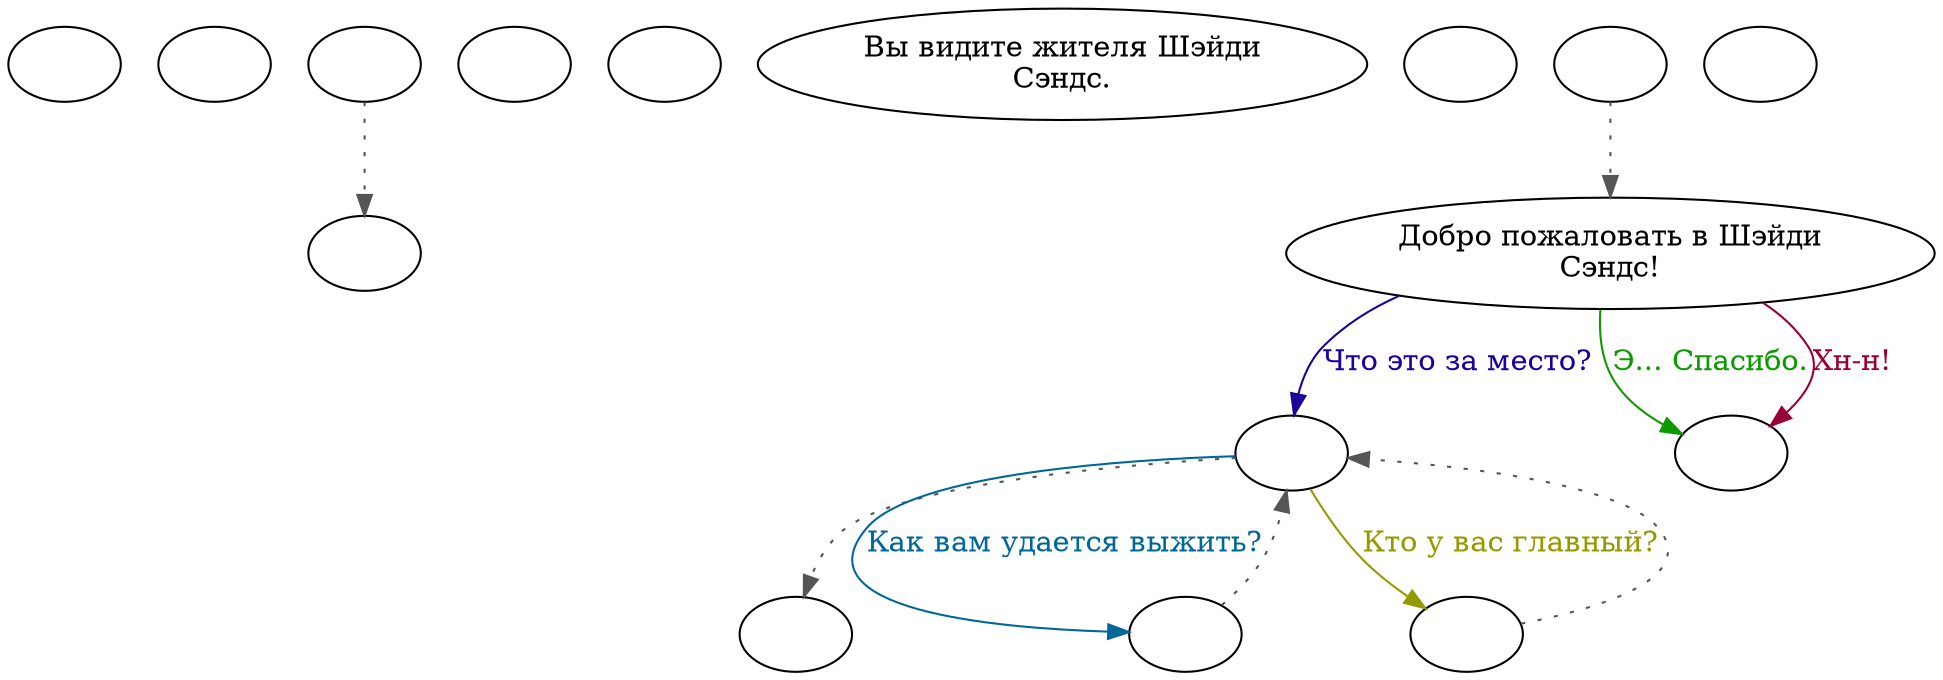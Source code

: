 digraph citizen {
  "start" [style=filled       fillcolor="#FFFFFF"       color="#000000"]
  "start" [label=""]
  "combat_p_proc" [style=filled       fillcolor="#FFFFFF"       color="#000000"]
  "combat_p_proc" [label=""]
  "critter_p_proc" [style=filled       fillcolor="#FFFFFF"       color="#000000"]
  "critter_p_proc" -> "flee_dude" [style=dotted color="#555555"]
  "critter_p_proc" [label=""]
  "damage_p_proc" [style=filled       fillcolor="#FFFFFF"       color="#000000"]
  "damage_p_proc" [label=""]
  "destroy_p_proc" [style=filled       fillcolor="#FFFFFF"       color="#000000"]
  "destroy_p_proc" [label=""]
  "look_at_p_proc" [style=filled       fillcolor="#FFFFFF"       color="#000000"]
  "look_at_p_proc" [label="Вы видите жителя Шэйди\nСэндс."]
  "pickup_p_proc" [style=filled       fillcolor="#FFFFFF"       color="#000000"]
  "pickup_p_proc" [label=""]
  "talk_p_proc" [style=filled       fillcolor="#FFFFFF"       color="#000000"]
  "talk_p_proc" -> "Citizen01" [style=dotted color="#555555"]
  "talk_p_proc" [label=""]
  "timed_event_p_proc" [style=filled       fillcolor="#FFFFFF"       color="#000000"]
  "timed_event_p_proc" [label=""]
  "Citizen01" [style=filled       fillcolor="#FFFFFF"       color="#000000"]
  "Citizen01" [label="Добро пожаловать в Шэйди\nСэндс!"]
  "Citizen01" -> "Citizen02" [label="Что это за место?" color="#1F0099" fontcolor="#1F0099"]
  "Citizen01" -> "CitizenEnd" [label="Э... Спасибо." color="#0E9900" fontcolor="#0E9900"]
  "Citizen01" -> "CitizenEnd" [label="Хн-н!" color="#99003A" fontcolor="#99003A"]
  "Citizen02" [style=filled       fillcolor="#FFFFFF"       color="#000000"]
  "Citizen02" -> "Goodbyes" [style=dotted color="#555555"]
  "Citizen02" [label=""]
  "Citizen02" -> "Citizen03" [label="Как вам удается выжить?" color="#006799" fontcolor="#006799"]
  "Citizen02" -> "Citizen04" [label="Кто у вас главный?" color="#949900" fontcolor="#949900"]
  "Citizen03" [style=filled       fillcolor="#FFFFFF"       color="#000000"]
  "Citizen03" -> "Citizen02" [style=dotted color="#555555"]
  "Citizen03" [label=""]
  "Citizen04" [style=filled       fillcolor="#FFFFFF"       color="#000000"]
  "Citizen04" -> "Citizen02" [style=dotted color="#555555"]
  "Citizen04" [label=""]
  "CitizenEnd" [style=filled       fillcolor="#FFFFFF"       color="#000000"]
  "CitizenEnd" [label=""]
  "flee_dude" [style=filled       fillcolor="#FFFFFF"       color="#000000"]
  "flee_dude" [label=""]
  "Goodbyes" [style=filled       fillcolor="#FFFFFF"       color="#000000"]
  "Goodbyes" [label=""]
}